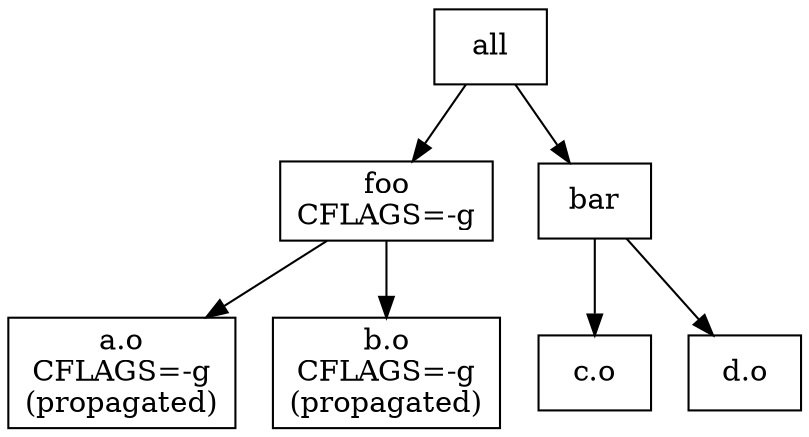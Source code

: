 digraph {
  node [shape=record]

  "foo" [label="foo\nCFLAGS=-g"];
  "a.o" [label="a.o\nCFLAGS=-g\n(propagated)"];
  "b.o" [label="b.o\nCFLAGS=-g\n(propagated)"];


  "all" -> "foo"
  "all" -> "bar"

  "foo" -> "a.o"
  "foo" -> "b.o"

  "bar" -> "c.o"
  "bar" -> "d.o"
}

